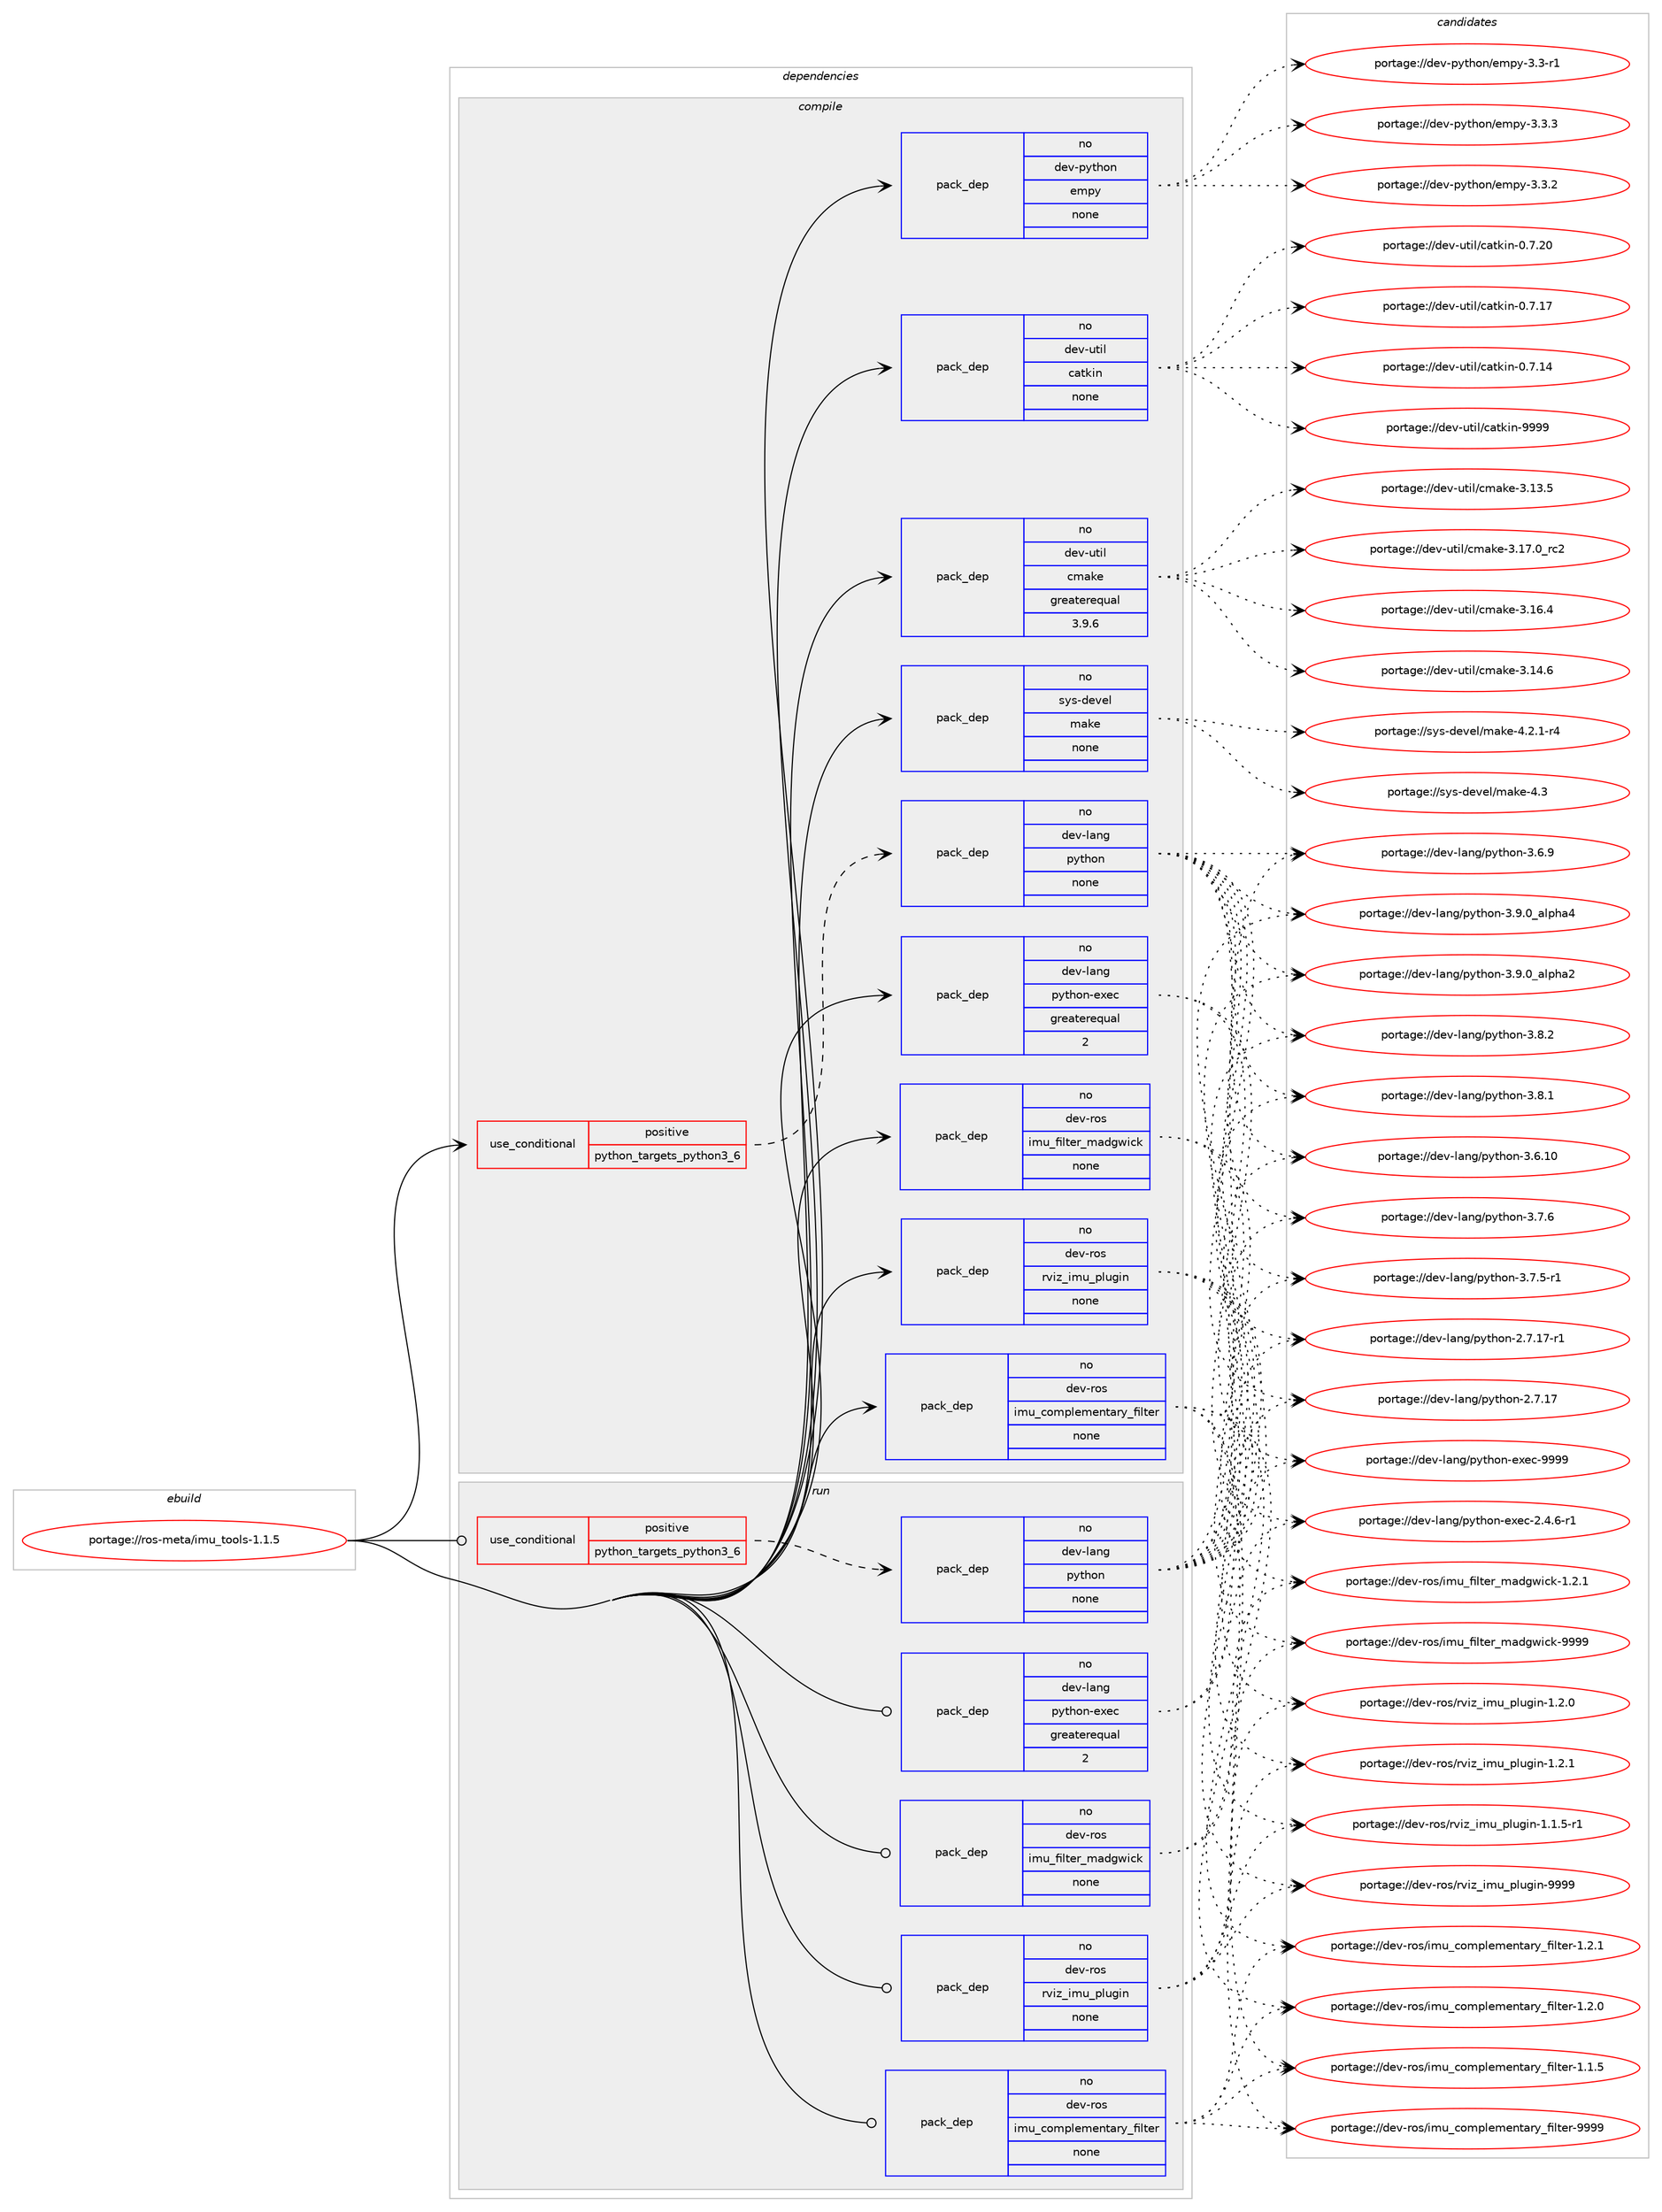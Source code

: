 digraph prolog {

# *************
# Graph options
# *************

newrank=true;
concentrate=true;
compound=true;
graph [rankdir=LR,fontname=Helvetica,fontsize=10,ranksep=1.5];#, ranksep=2.5, nodesep=0.2];
edge  [arrowhead=vee];
node  [fontname=Helvetica,fontsize=10];

# **********
# The ebuild
# **********

subgraph cluster_leftcol {
color=gray;
rank=same;
label=<<i>ebuild</i>>;
id [label="portage://ros-meta/imu_tools-1.1.5", color=red, width=4, href="../ros-meta/imu_tools-1.1.5.svg"];
}

# ****************
# The dependencies
# ****************

subgraph cluster_midcol {
color=gray;
label=<<i>dependencies</i>>;
subgraph cluster_compile {
fillcolor="#eeeeee";
style=filled;
label=<<i>compile</i>>;
subgraph cond12125 {
dependency61499 [label=<<TABLE BORDER="0" CELLBORDER="1" CELLSPACING="0" CELLPADDING="4"><TR><TD ROWSPAN="3" CELLPADDING="10">use_conditional</TD></TR><TR><TD>positive</TD></TR><TR><TD>python_targets_python3_6</TD></TR></TABLE>>, shape=none, color=red];
subgraph pack48106 {
dependency61500 [label=<<TABLE BORDER="0" CELLBORDER="1" CELLSPACING="0" CELLPADDING="4" WIDTH="220"><TR><TD ROWSPAN="6" CELLPADDING="30">pack_dep</TD></TR><TR><TD WIDTH="110">no</TD></TR><TR><TD>dev-lang</TD></TR><TR><TD>python</TD></TR><TR><TD>none</TD></TR><TR><TD></TD></TR></TABLE>>, shape=none, color=blue];
}
dependency61499:e -> dependency61500:w [weight=20,style="dashed",arrowhead="vee"];
}
id:e -> dependency61499:w [weight=20,style="solid",arrowhead="vee"];
subgraph pack48107 {
dependency61501 [label=<<TABLE BORDER="0" CELLBORDER="1" CELLSPACING="0" CELLPADDING="4" WIDTH="220"><TR><TD ROWSPAN="6" CELLPADDING="30">pack_dep</TD></TR><TR><TD WIDTH="110">no</TD></TR><TR><TD>dev-lang</TD></TR><TR><TD>python-exec</TD></TR><TR><TD>greaterequal</TD></TR><TR><TD>2</TD></TR></TABLE>>, shape=none, color=blue];
}
id:e -> dependency61501:w [weight=20,style="solid",arrowhead="vee"];
subgraph pack48108 {
dependency61502 [label=<<TABLE BORDER="0" CELLBORDER="1" CELLSPACING="0" CELLPADDING="4" WIDTH="220"><TR><TD ROWSPAN="6" CELLPADDING="30">pack_dep</TD></TR><TR><TD WIDTH="110">no</TD></TR><TR><TD>dev-python</TD></TR><TR><TD>empy</TD></TR><TR><TD>none</TD></TR><TR><TD></TD></TR></TABLE>>, shape=none, color=blue];
}
id:e -> dependency61502:w [weight=20,style="solid",arrowhead="vee"];
subgraph pack48109 {
dependency61503 [label=<<TABLE BORDER="0" CELLBORDER="1" CELLSPACING="0" CELLPADDING="4" WIDTH="220"><TR><TD ROWSPAN="6" CELLPADDING="30">pack_dep</TD></TR><TR><TD WIDTH="110">no</TD></TR><TR><TD>dev-ros</TD></TR><TR><TD>imu_complementary_filter</TD></TR><TR><TD>none</TD></TR><TR><TD></TD></TR></TABLE>>, shape=none, color=blue];
}
id:e -> dependency61503:w [weight=20,style="solid",arrowhead="vee"];
subgraph pack48110 {
dependency61504 [label=<<TABLE BORDER="0" CELLBORDER="1" CELLSPACING="0" CELLPADDING="4" WIDTH="220"><TR><TD ROWSPAN="6" CELLPADDING="30">pack_dep</TD></TR><TR><TD WIDTH="110">no</TD></TR><TR><TD>dev-ros</TD></TR><TR><TD>imu_filter_madgwick</TD></TR><TR><TD>none</TD></TR><TR><TD></TD></TR></TABLE>>, shape=none, color=blue];
}
id:e -> dependency61504:w [weight=20,style="solid",arrowhead="vee"];
subgraph pack48111 {
dependency61505 [label=<<TABLE BORDER="0" CELLBORDER="1" CELLSPACING="0" CELLPADDING="4" WIDTH="220"><TR><TD ROWSPAN="6" CELLPADDING="30">pack_dep</TD></TR><TR><TD WIDTH="110">no</TD></TR><TR><TD>dev-ros</TD></TR><TR><TD>rviz_imu_plugin</TD></TR><TR><TD>none</TD></TR><TR><TD></TD></TR></TABLE>>, shape=none, color=blue];
}
id:e -> dependency61505:w [weight=20,style="solid",arrowhead="vee"];
subgraph pack48112 {
dependency61506 [label=<<TABLE BORDER="0" CELLBORDER="1" CELLSPACING="0" CELLPADDING="4" WIDTH="220"><TR><TD ROWSPAN="6" CELLPADDING="30">pack_dep</TD></TR><TR><TD WIDTH="110">no</TD></TR><TR><TD>dev-util</TD></TR><TR><TD>catkin</TD></TR><TR><TD>none</TD></TR><TR><TD></TD></TR></TABLE>>, shape=none, color=blue];
}
id:e -> dependency61506:w [weight=20,style="solid",arrowhead="vee"];
subgraph pack48113 {
dependency61507 [label=<<TABLE BORDER="0" CELLBORDER="1" CELLSPACING="0" CELLPADDING="4" WIDTH="220"><TR><TD ROWSPAN="6" CELLPADDING="30">pack_dep</TD></TR><TR><TD WIDTH="110">no</TD></TR><TR><TD>dev-util</TD></TR><TR><TD>cmake</TD></TR><TR><TD>greaterequal</TD></TR><TR><TD>3.9.6</TD></TR></TABLE>>, shape=none, color=blue];
}
id:e -> dependency61507:w [weight=20,style="solid",arrowhead="vee"];
subgraph pack48114 {
dependency61508 [label=<<TABLE BORDER="0" CELLBORDER="1" CELLSPACING="0" CELLPADDING="4" WIDTH="220"><TR><TD ROWSPAN="6" CELLPADDING="30">pack_dep</TD></TR><TR><TD WIDTH="110">no</TD></TR><TR><TD>sys-devel</TD></TR><TR><TD>make</TD></TR><TR><TD>none</TD></TR><TR><TD></TD></TR></TABLE>>, shape=none, color=blue];
}
id:e -> dependency61508:w [weight=20,style="solid",arrowhead="vee"];
}
subgraph cluster_compileandrun {
fillcolor="#eeeeee";
style=filled;
label=<<i>compile and run</i>>;
}
subgraph cluster_run {
fillcolor="#eeeeee";
style=filled;
label=<<i>run</i>>;
subgraph cond12126 {
dependency61509 [label=<<TABLE BORDER="0" CELLBORDER="1" CELLSPACING="0" CELLPADDING="4"><TR><TD ROWSPAN="3" CELLPADDING="10">use_conditional</TD></TR><TR><TD>positive</TD></TR><TR><TD>python_targets_python3_6</TD></TR></TABLE>>, shape=none, color=red];
subgraph pack48115 {
dependency61510 [label=<<TABLE BORDER="0" CELLBORDER="1" CELLSPACING="0" CELLPADDING="4" WIDTH="220"><TR><TD ROWSPAN="6" CELLPADDING="30">pack_dep</TD></TR><TR><TD WIDTH="110">no</TD></TR><TR><TD>dev-lang</TD></TR><TR><TD>python</TD></TR><TR><TD>none</TD></TR><TR><TD></TD></TR></TABLE>>, shape=none, color=blue];
}
dependency61509:e -> dependency61510:w [weight=20,style="dashed",arrowhead="vee"];
}
id:e -> dependency61509:w [weight=20,style="solid",arrowhead="odot"];
subgraph pack48116 {
dependency61511 [label=<<TABLE BORDER="0" CELLBORDER="1" CELLSPACING="0" CELLPADDING="4" WIDTH="220"><TR><TD ROWSPAN="6" CELLPADDING="30">pack_dep</TD></TR><TR><TD WIDTH="110">no</TD></TR><TR><TD>dev-lang</TD></TR><TR><TD>python-exec</TD></TR><TR><TD>greaterequal</TD></TR><TR><TD>2</TD></TR></TABLE>>, shape=none, color=blue];
}
id:e -> dependency61511:w [weight=20,style="solid",arrowhead="odot"];
subgraph pack48117 {
dependency61512 [label=<<TABLE BORDER="0" CELLBORDER="1" CELLSPACING="0" CELLPADDING="4" WIDTH="220"><TR><TD ROWSPAN="6" CELLPADDING="30">pack_dep</TD></TR><TR><TD WIDTH="110">no</TD></TR><TR><TD>dev-ros</TD></TR><TR><TD>imu_complementary_filter</TD></TR><TR><TD>none</TD></TR><TR><TD></TD></TR></TABLE>>, shape=none, color=blue];
}
id:e -> dependency61512:w [weight=20,style="solid",arrowhead="odot"];
subgraph pack48118 {
dependency61513 [label=<<TABLE BORDER="0" CELLBORDER="1" CELLSPACING="0" CELLPADDING="4" WIDTH="220"><TR><TD ROWSPAN="6" CELLPADDING="30">pack_dep</TD></TR><TR><TD WIDTH="110">no</TD></TR><TR><TD>dev-ros</TD></TR><TR><TD>imu_filter_madgwick</TD></TR><TR><TD>none</TD></TR><TR><TD></TD></TR></TABLE>>, shape=none, color=blue];
}
id:e -> dependency61513:w [weight=20,style="solid",arrowhead="odot"];
subgraph pack48119 {
dependency61514 [label=<<TABLE BORDER="0" CELLBORDER="1" CELLSPACING="0" CELLPADDING="4" WIDTH="220"><TR><TD ROWSPAN="6" CELLPADDING="30">pack_dep</TD></TR><TR><TD WIDTH="110">no</TD></TR><TR><TD>dev-ros</TD></TR><TR><TD>rviz_imu_plugin</TD></TR><TR><TD>none</TD></TR><TR><TD></TD></TR></TABLE>>, shape=none, color=blue];
}
id:e -> dependency61514:w [weight=20,style="solid",arrowhead="odot"];
}
}

# **************
# The candidates
# **************

subgraph cluster_choices {
rank=same;
color=gray;
label=<<i>candidates</i>>;

subgraph choice48106 {
color=black;
nodesep=1;
choice10010111845108971101034711212111610411111045514657464895971081121049752 [label="portage://dev-lang/python-3.9.0_alpha4", color=red, width=4,href="../dev-lang/python-3.9.0_alpha4.svg"];
choice10010111845108971101034711212111610411111045514657464895971081121049750 [label="portage://dev-lang/python-3.9.0_alpha2", color=red, width=4,href="../dev-lang/python-3.9.0_alpha2.svg"];
choice100101118451089711010347112121116104111110455146564650 [label="portage://dev-lang/python-3.8.2", color=red, width=4,href="../dev-lang/python-3.8.2.svg"];
choice100101118451089711010347112121116104111110455146564649 [label="portage://dev-lang/python-3.8.1", color=red, width=4,href="../dev-lang/python-3.8.1.svg"];
choice100101118451089711010347112121116104111110455146554654 [label="portage://dev-lang/python-3.7.6", color=red, width=4,href="../dev-lang/python-3.7.6.svg"];
choice1001011184510897110103471121211161041111104551465546534511449 [label="portage://dev-lang/python-3.7.5-r1", color=red, width=4,href="../dev-lang/python-3.7.5-r1.svg"];
choice100101118451089711010347112121116104111110455146544657 [label="portage://dev-lang/python-3.6.9", color=red, width=4,href="../dev-lang/python-3.6.9.svg"];
choice10010111845108971101034711212111610411111045514654464948 [label="portage://dev-lang/python-3.6.10", color=red, width=4,href="../dev-lang/python-3.6.10.svg"];
choice100101118451089711010347112121116104111110455046554649554511449 [label="portage://dev-lang/python-2.7.17-r1", color=red, width=4,href="../dev-lang/python-2.7.17-r1.svg"];
choice10010111845108971101034711212111610411111045504655464955 [label="portage://dev-lang/python-2.7.17", color=red, width=4,href="../dev-lang/python-2.7.17.svg"];
dependency61500:e -> choice10010111845108971101034711212111610411111045514657464895971081121049752:w [style=dotted,weight="100"];
dependency61500:e -> choice10010111845108971101034711212111610411111045514657464895971081121049750:w [style=dotted,weight="100"];
dependency61500:e -> choice100101118451089711010347112121116104111110455146564650:w [style=dotted,weight="100"];
dependency61500:e -> choice100101118451089711010347112121116104111110455146564649:w [style=dotted,weight="100"];
dependency61500:e -> choice100101118451089711010347112121116104111110455146554654:w [style=dotted,weight="100"];
dependency61500:e -> choice1001011184510897110103471121211161041111104551465546534511449:w [style=dotted,weight="100"];
dependency61500:e -> choice100101118451089711010347112121116104111110455146544657:w [style=dotted,weight="100"];
dependency61500:e -> choice10010111845108971101034711212111610411111045514654464948:w [style=dotted,weight="100"];
dependency61500:e -> choice100101118451089711010347112121116104111110455046554649554511449:w [style=dotted,weight="100"];
dependency61500:e -> choice10010111845108971101034711212111610411111045504655464955:w [style=dotted,weight="100"];
}
subgraph choice48107 {
color=black;
nodesep=1;
choice10010111845108971101034711212111610411111045101120101994557575757 [label="portage://dev-lang/python-exec-9999", color=red, width=4,href="../dev-lang/python-exec-9999.svg"];
choice10010111845108971101034711212111610411111045101120101994550465246544511449 [label="portage://dev-lang/python-exec-2.4.6-r1", color=red, width=4,href="../dev-lang/python-exec-2.4.6-r1.svg"];
dependency61501:e -> choice10010111845108971101034711212111610411111045101120101994557575757:w [style=dotted,weight="100"];
dependency61501:e -> choice10010111845108971101034711212111610411111045101120101994550465246544511449:w [style=dotted,weight="100"];
}
subgraph choice48108 {
color=black;
nodesep=1;
choice1001011184511212111610411111047101109112121455146514651 [label="portage://dev-python/empy-3.3.3", color=red, width=4,href="../dev-python/empy-3.3.3.svg"];
choice1001011184511212111610411111047101109112121455146514650 [label="portage://dev-python/empy-3.3.2", color=red, width=4,href="../dev-python/empy-3.3.2.svg"];
choice1001011184511212111610411111047101109112121455146514511449 [label="portage://dev-python/empy-3.3-r1", color=red, width=4,href="../dev-python/empy-3.3-r1.svg"];
dependency61502:e -> choice1001011184511212111610411111047101109112121455146514651:w [style=dotted,weight="100"];
dependency61502:e -> choice1001011184511212111610411111047101109112121455146514650:w [style=dotted,weight="100"];
dependency61502:e -> choice1001011184511212111610411111047101109112121455146514511449:w [style=dotted,weight="100"];
}
subgraph choice48109 {
color=black;
nodesep=1;
choice1001011184511411111547105109117959911110911210810110910111011697114121951021051081161011144557575757 [label="portage://dev-ros/imu_complementary_filter-9999", color=red, width=4,href="../dev-ros/imu_complementary_filter-9999.svg"];
choice100101118451141111154710510911795991111091121081011091011101169711412195102105108116101114454946504649 [label="portage://dev-ros/imu_complementary_filter-1.2.1", color=red, width=4,href="../dev-ros/imu_complementary_filter-1.2.1.svg"];
choice100101118451141111154710510911795991111091121081011091011101169711412195102105108116101114454946504648 [label="portage://dev-ros/imu_complementary_filter-1.2.0", color=red, width=4,href="../dev-ros/imu_complementary_filter-1.2.0.svg"];
choice100101118451141111154710510911795991111091121081011091011101169711412195102105108116101114454946494653 [label="portage://dev-ros/imu_complementary_filter-1.1.5", color=red, width=4,href="../dev-ros/imu_complementary_filter-1.1.5.svg"];
dependency61503:e -> choice1001011184511411111547105109117959911110911210810110910111011697114121951021051081161011144557575757:w [style=dotted,weight="100"];
dependency61503:e -> choice100101118451141111154710510911795991111091121081011091011101169711412195102105108116101114454946504649:w [style=dotted,weight="100"];
dependency61503:e -> choice100101118451141111154710510911795991111091121081011091011101169711412195102105108116101114454946504648:w [style=dotted,weight="100"];
dependency61503:e -> choice100101118451141111154710510911795991111091121081011091011101169711412195102105108116101114454946494653:w [style=dotted,weight="100"];
}
subgraph choice48110 {
color=black;
nodesep=1;
choice1001011184511411111547105109117951021051081161011149510997100103119105991074557575757 [label="portage://dev-ros/imu_filter_madgwick-9999", color=red, width=4,href="../dev-ros/imu_filter_madgwick-9999.svg"];
choice100101118451141111154710510911795102105108116101114951099710010311910599107454946504649 [label="portage://dev-ros/imu_filter_madgwick-1.2.1", color=red, width=4,href="../dev-ros/imu_filter_madgwick-1.2.1.svg"];
dependency61504:e -> choice1001011184511411111547105109117951021051081161011149510997100103119105991074557575757:w [style=dotted,weight="100"];
dependency61504:e -> choice100101118451141111154710510911795102105108116101114951099710010311910599107454946504649:w [style=dotted,weight="100"];
}
subgraph choice48111 {
color=black;
nodesep=1;
choice100101118451141111154711411810512295105109117951121081171031051104557575757 [label="portage://dev-ros/rviz_imu_plugin-9999", color=red, width=4,href="../dev-ros/rviz_imu_plugin-9999.svg"];
choice10010111845114111115471141181051229510510911795112108117103105110454946504649 [label="portage://dev-ros/rviz_imu_plugin-1.2.1", color=red, width=4,href="../dev-ros/rviz_imu_plugin-1.2.1.svg"];
choice10010111845114111115471141181051229510510911795112108117103105110454946504648 [label="portage://dev-ros/rviz_imu_plugin-1.2.0", color=red, width=4,href="../dev-ros/rviz_imu_plugin-1.2.0.svg"];
choice100101118451141111154711411810512295105109117951121081171031051104549464946534511449 [label="portage://dev-ros/rviz_imu_plugin-1.1.5-r1", color=red, width=4,href="../dev-ros/rviz_imu_plugin-1.1.5-r1.svg"];
dependency61505:e -> choice100101118451141111154711411810512295105109117951121081171031051104557575757:w [style=dotted,weight="100"];
dependency61505:e -> choice10010111845114111115471141181051229510510911795112108117103105110454946504649:w [style=dotted,weight="100"];
dependency61505:e -> choice10010111845114111115471141181051229510510911795112108117103105110454946504648:w [style=dotted,weight="100"];
dependency61505:e -> choice100101118451141111154711411810512295105109117951121081171031051104549464946534511449:w [style=dotted,weight="100"];
}
subgraph choice48112 {
color=black;
nodesep=1;
choice100101118451171161051084799971161071051104557575757 [label="portage://dev-util/catkin-9999", color=red, width=4,href="../dev-util/catkin-9999.svg"];
choice1001011184511711610510847999711610710511045484655465048 [label="portage://dev-util/catkin-0.7.20", color=red, width=4,href="../dev-util/catkin-0.7.20.svg"];
choice1001011184511711610510847999711610710511045484655464955 [label="portage://dev-util/catkin-0.7.17", color=red, width=4,href="../dev-util/catkin-0.7.17.svg"];
choice1001011184511711610510847999711610710511045484655464952 [label="portage://dev-util/catkin-0.7.14", color=red, width=4,href="../dev-util/catkin-0.7.14.svg"];
dependency61506:e -> choice100101118451171161051084799971161071051104557575757:w [style=dotted,weight="100"];
dependency61506:e -> choice1001011184511711610510847999711610710511045484655465048:w [style=dotted,weight="100"];
dependency61506:e -> choice1001011184511711610510847999711610710511045484655464955:w [style=dotted,weight="100"];
dependency61506:e -> choice1001011184511711610510847999711610710511045484655464952:w [style=dotted,weight="100"];
}
subgraph choice48113 {
color=black;
nodesep=1;
choice1001011184511711610510847991099710710145514649554648951149950 [label="portage://dev-util/cmake-3.17.0_rc2", color=red, width=4,href="../dev-util/cmake-3.17.0_rc2.svg"];
choice1001011184511711610510847991099710710145514649544652 [label="portage://dev-util/cmake-3.16.4", color=red, width=4,href="../dev-util/cmake-3.16.4.svg"];
choice1001011184511711610510847991099710710145514649524654 [label="portage://dev-util/cmake-3.14.6", color=red, width=4,href="../dev-util/cmake-3.14.6.svg"];
choice1001011184511711610510847991099710710145514649514653 [label="portage://dev-util/cmake-3.13.5", color=red, width=4,href="../dev-util/cmake-3.13.5.svg"];
dependency61507:e -> choice1001011184511711610510847991099710710145514649554648951149950:w [style=dotted,weight="100"];
dependency61507:e -> choice1001011184511711610510847991099710710145514649544652:w [style=dotted,weight="100"];
dependency61507:e -> choice1001011184511711610510847991099710710145514649524654:w [style=dotted,weight="100"];
dependency61507:e -> choice1001011184511711610510847991099710710145514649514653:w [style=dotted,weight="100"];
}
subgraph choice48114 {
color=black;
nodesep=1;
choice11512111545100101118101108471099710710145524651 [label="portage://sys-devel/make-4.3", color=red, width=4,href="../sys-devel/make-4.3.svg"];
choice1151211154510010111810110847109971071014552465046494511452 [label="portage://sys-devel/make-4.2.1-r4", color=red, width=4,href="../sys-devel/make-4.2.1-r4.svg"];
dependency61508:e -> choice11512111545100101118101108471099710710145524651:w [style=dotted,weight="100"];
dependency61508:e -> choice1151211154510010111810110847109971071014552465046494511452:w [style=dotted,weight="100"];
}
subgraph choice48115 {
color=black;
nodesep=1;
choice10010111845108971101034711212111610411111045514657464895971081121049752 [label="portage://dev-lang/python-3.9.0_alpha4", color=red, width=4,href="../dev-lang/python-3.9.0_alpha4.svg"];
choice10010111845108971101034711212111610411111045514657464895971081121049750 [label="portage://dev-lang/python-3.9.0_alpha2", color=red, width=4,href="../dev-lang/python-3.9.0_alpha2.svg"];
choice100101118451089711010347112121116104111110455146564650 [label="portage://dev-lang/python-3.8.2", color=red, width=4,href="../dev-lang/python-3.8.2.svg"];
choice100101118451089711010347112121116104111110455146564649 [label="portage://dev-lang/python-3.8.1", color=red, width=4,href="../dev-lang/python-3.8.1.svg"];
choice100101118451089711010347112121116104111110455146554654 [label="portage://dev-lang/python-3.7.6", color=red, width=4,href="../dev-lang/python-3.7.6.svg"];
choice1001011184510897110103471121211161041111104551465546534511449 [label="portage://dev-lang/python-3.7.5-r1", color=red, width=4,href="../dev-lang/python-3.7.5-r1.svg"];
choice100101118451089711010347112121116104111110455146544657 [label="portage://dev-lang/python-3.6.9", color=red, width=4,href="../dev-lang/python-3.6.9.svg"];
choice10010111845108971101034711212111610411111045514654464948 [label="portage://dev-lang/python-3.6.10", color=red, width=4,href="../dev-lang/python-3.6.10.svg"];
choice100101118451089711010347112121116104111110455046554649554511449 [label="portage://dev-lang/python-2.7.17-r1", color=red, width=4,href="../dev-lang/python-2.7.17-r1.svg"];
choice10010111845108971101034711212111610411111045504655464955 [label="portage://dev-lang/python-2.7.17", color=red, width=4,href="../dev-lang/python-2.7.17.svg"];
dependency61510:e -> choice10010111845108971101034711212111610411111045514657464895971081121049752:w [style=dotted,weight="100"];
dependency61510:e -> choice10010111845108971101034711212111610411111045514657464895971081121049750:w [style=dotted,weight="100"];
dependency61510:e -> choice100101118451089711010347112121116104111110455146564650:w [style=dotted,weight="100"];
dependency61510:e -> choice100101118451089711010347112121116104111110455146564649:w [style=dotted,weight="100"];
dependency61510:e -> choice100101118451089711010347112121116104111110455146554654:w [style=dotted,weight="100"];
dependency61510:e -> choice1001011184510897110103471121211161041111104551465546534511449:w [style=dotted,weight="100"];
dependency61510:e -> choice100101118451089711010347112121116104111110455146544657:w [style=dotted,weight="100"];
dependency61510:e -> choice10010111845108971101034711212111610411111045514654464948:w [style=dotted,weight="100"];
dependency61510:e -> choice100101118451089711010347112121116104111110455046554649554511449:w [style=dotted,weight="100"];
dependency61510:e -> choice10010111845108971101034711212111610411111045504655464955:w [style=dotted,weight="100"];
}
subgraph choice48116 {
color=black;
nodesep=1;
choice10010111845108971101034711212111610411111045101120101994557575757 [label="portage://dev-lang/python-exec-9999", color=red, width=4,href="../dev-lang/python-exec-9999.svg"];
choice10010111845108971101034711212111610411111045101120101994550465246544511449 [label="portage://dev-lang/python-exec-2.4.6-r1", color=red, width=4,href="../dev-lang/python-exec-2.4.6-r1.svg"];
dependency61511:e -> choice10010111845108971101034711212111610411111045101120101994557575757:w [style=dotted,weight="100"];
dependency61511:e -> choice10010111845108971101034711212111610411111045101120101994550465246544511449:w [style=dotted,weight="100"];
}
subgraph choice48117 {
color=black;
nodesep=1;
choice1001011184511411111547105109117959911110911210810110910111011697114121951021051081161011144557575757 [label="portage://dev-ros/imu_complementary_filter-9999", color=red, width=4,href="../dev-ros/imu_complementary_filter-9999.svg"];
choice100101118451141111154710510911795991111091121081011091011101169711412195102105108116101114454946504649 [label="portage://dev-ros/imu_complementary_filter-1.2.1", color=red, width=4,href="../dev-ros/imu_complementary_filter-1.2.1.svg"];
choice100101118451141111154710510911795991111091121081011091011101169711412195102105108116101114454946504648 [label="portage://dev-ros/imu_complementary_filter-1.2.0", color=red, width=4,href="../dev-ros/imu_complementary_filter-1.2.0.svg"];
choice100101118451141111154710510911795991111091121081011091011101169711412195102105108116101114454946494653 [label="portage://dev-ros/imu_complementary_filter-1.1.5", color=red, width=4,href="../dev-ros/imu_complementary_filter-1.1.5.svg"];
dependency61512:e -> choice1001011184511411111547105109117959911110911210810110910111011697114121951021051081161011144557575757:w [style=dotted,weight="100"];
dependency61512:e -> choice100101118451141111154710510911795991111091121081011091011101169711412195102105108116101114454946504649:w [style=dotted,weight="100"];
dependency61512:e -> choice100101118451141111154710510911795991111091121081011091011101169711412195102105108116101114454946504648:w [style=dotted,weight="100"];
dependency61512:e -> choice100101118451141111154710510911795991111091121081011091011101169711412195102105108116101114454946494653:w [style=dotted,weight="100"];
}
subgraph choice48118 {
color=black;
nodesep=1;
choice1001011184511411111547105109117951021051081161011149510997100103119105991074557575757 [label="portage://dev-ros/imu_filter_madgwick-9999", color=red, width=4,href="../dev-ros/imu_filter_madgwick-9999.svg"];
choice100101118451141111154710510911795102105108116101114951099710010311910599107454946504649 [label="portage://dev-ros/imu_filter_madgwick-1.2.1", color=red, width=4,href="../dev-ros/imu_filter_madgwick-1.2.1.svg"];
dependency61513:e -> choice1001011184511411111547105109117951021051081161011149510997100103119105991074557575757:w [style=dotted,weight="100"];
dependency61513:e -> choice100101118451141111154710510911795102105108116101114951099710010311910599107454946504649:w [style=dotted,weight="100"];
}
subgraph choice48119 {
color=black;
nodesep=1;
choice100101118451141111154711411810512295105109117951121081171031051104557575757 [label="portage://dev-ros/rviz_imu_plugin-9999", color=red, width=4,href="../dev-ros/rviz_imu_plugin-9999.svg"];
choice10010111845114111115471141181051229510510911795112108117103105110454946504649 [label="portage://dev-ros/rviz_imu_plugin-1.2.1", color=red, width=4,href="../dev-ros/rviz_imu_plugin-1.2.1.svg"];
choice10010111845114111115471141181051229510510911795112108117103105110454946504648 [label="portage://dev-ros/rviz_imu_plugin-1.2.0", color=red, width=4,href="../dev-ros/rviz_imu_plugin-1.2.0.svg"];
choice100101118451141111154711411810512295105109117951121081171031051104549464946534511449 [label="portage://dev-ros/rviz_imu_plugin-1.1.5-r1", color=red, width=4,href="../dev-ros/rviz_imu_plugin-1.1.5-r1.svg"];
dependency61514:e -> choice100101118451141111154711411810512295105109117951121081171031051104557575757:w [style=dotted,weight="100"];
dependency61514:e -> choice10010111845114111115471141181051229510510911795112108117103105110454946504649:w [style=dotted,weight="100"];
dependency61514:e -> choice10010111845114111115471141181051229510510911795112108117103105110454946504648:w [style=dotted,weight="100"];
dependency61514:e -> choice100101118451141111154711411810512295105109117951121081171031051104549464946534511449:w [style=dotted,weight="100"];
}
}

}
